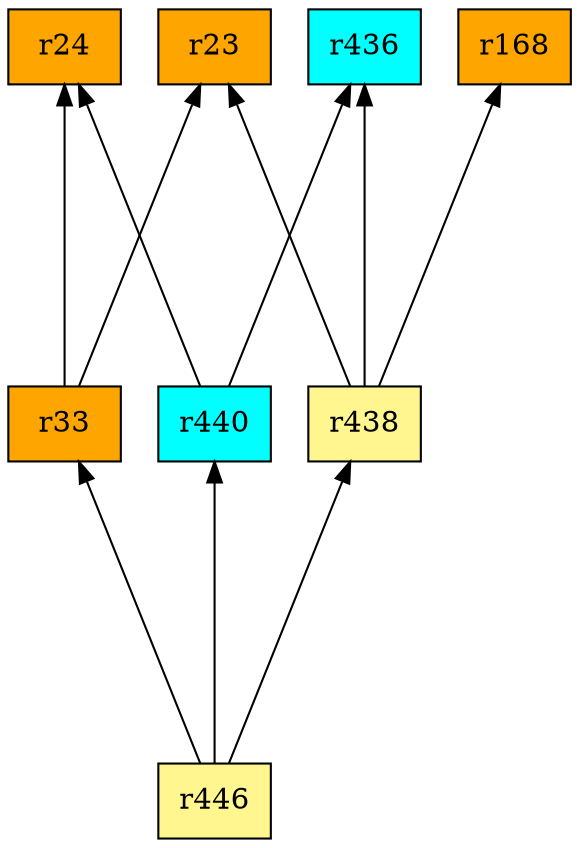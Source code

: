digraph G {
rankdir=BT;ranksep="2.0";
"r438" [shape=record,fillcolor=khaki1,style=filled,label="{r438}"];
"r440" [shape=record,fillcolor=cyan,style=filled,label="{r440}"];
"r24" [shape=record,fillcolor=orange,style=filled,label="{r24}"];
"r23" [shape=record,fillcolor=orange,style=filled,label="{r23}"];
"r33" [shape=record,fillcolor=orange,style=filled,label="{r33}"];
"r446" [shape=record,fillcolor=khaki1,style=filled,label="{r446}"];
"r436" [shape=record,fillcolor=cyan,style=filled,label="{r436}"];
"r168" [shape=record,fillcolor=orange,style=filled,label="{r168}"];
"r438" -> "r436"
"r438" -> "r168"
"r438" -> "r23"
"r440" -> "r24"
"r440" -> "r436"
"r33" -> "r24"
"r33" -> "r23"
"r446" -> "r438"
"r446" -> "r33"
"r446" -> "r440"
}